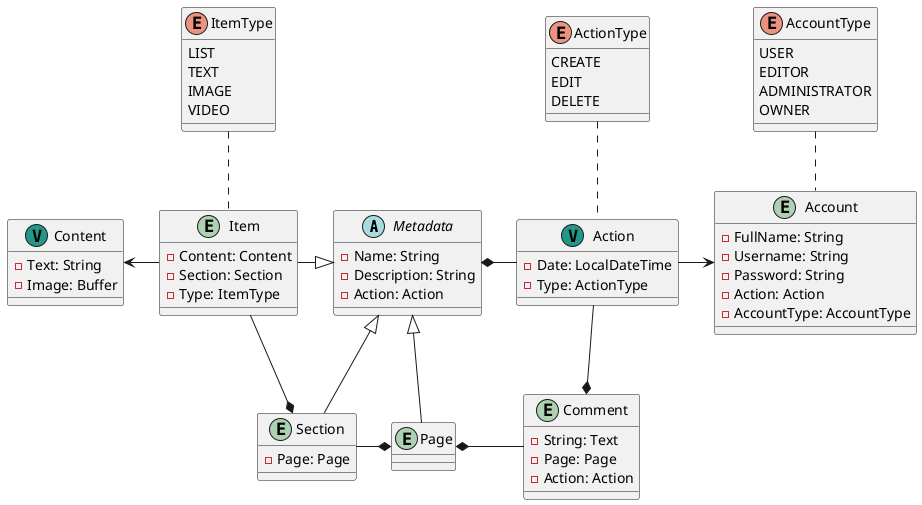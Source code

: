 @startuml
'https://plantuml.com/class-diagram'

abstract class Metadata
{
    - Name: String
    - Description: String
    - Action: Action
}

entity Page
{

}

entity Section
{
    - Page: Page
}

entity Item
{
    - Content: Content
    - Section: Section
    - Type: ItemType
}

enum ItemType
{
    LIST
    TEXT
    IMAGE
    VIDEO
}

entity Content <<(V, #229988)>>
{
    - Text: String
    - Image: Buffer
}

entity Comment
{
    - String: Text
    - Page: Page
    - Action: Action
}

entity Account
{
    - FullName: String
    - Username: String
    - Password: String
    - Action: Action
    - AccountType: AccountType
}

enum AccountType
{
    USER
    EDITOR
    ADMINISTRATOR
    OWNER
}

entity Action <<(V, #229988)>>
{
    - Date: LocalDateTime
    - Type: ActionType
}

enum ActionType
{
    CREATE
    EDIT
    DELETE
}

Account .up. AccountType

Action -left-* Metadata
Action -right-> Account
Action -down-* Comment
Action .up. ActionType

Comment -left-* Page

Page -up-|> Metadata

Section -up-|> Metadata
Section -right-* Page

Item -right-|> Metadata
Item -down-* Section
Item -left-> Content
Item .up. ItemType


@enduml